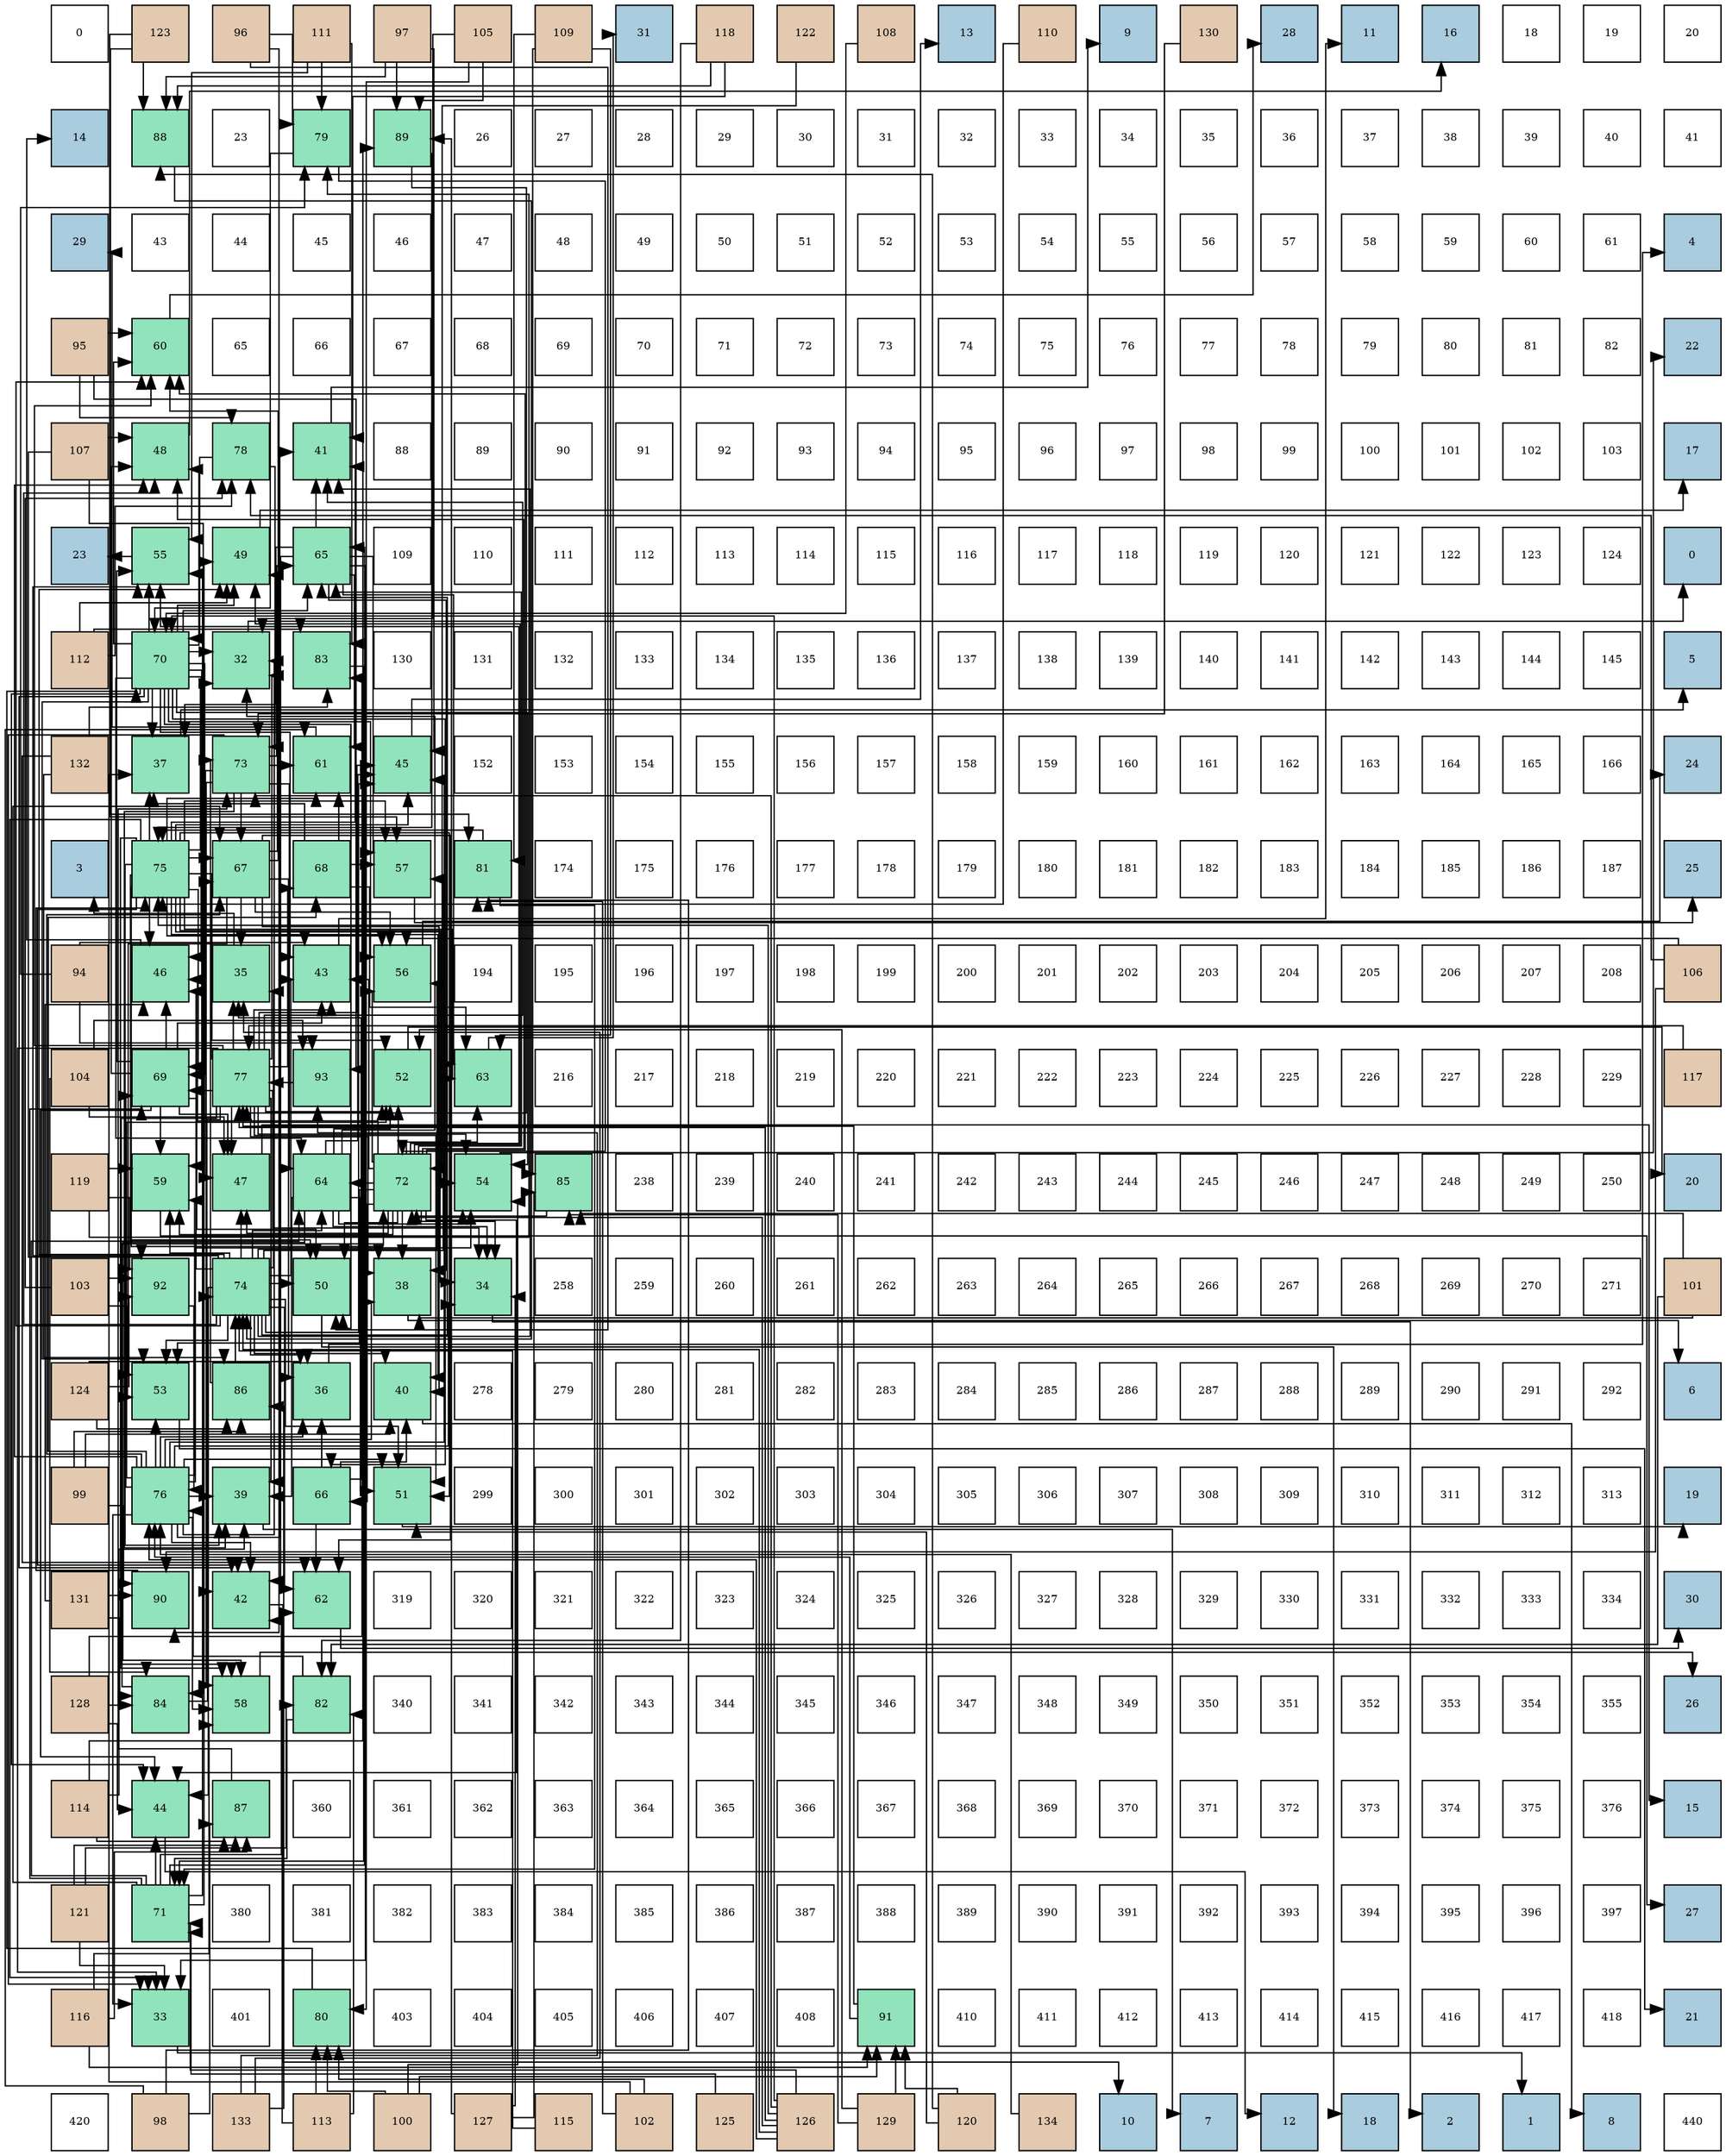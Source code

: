digraph layout{
 rankdir=TB;
 splines=ortho;
 node [style=filled shape=square fixedsize=true width=0.6];
0[label="0", fontsize=8, fillcolor="#ffffff"];
1[label="123", fontsize=8, fillcolor="#e3c9af"];
2[label="96", fontsize=8, fillcolor="#e3c9af"];
3[label="111", fontsize=8, fillcolor="#e3c9af"];
4[label="97", fontsize=8, fillcolor="#e3c9af"];
5[label="105", fontsize=8, fillcolor="#e3c9af"];
6[label="109", fontsize=8, fillcolor="#e3c9af"];
7[label="31", fontsize=8, fillcolor="#a9ccde"];
8[label="118", fontsize=8, fillcolor="#e3c9af"];
9[label="122", fontsize=8, fillcolor="#e3c9af"];
10[label="108", fontsize=8, fillcolor="#e3c9af"];
11[label="13", fontsize=8, fillcolor="#a9ccde"];
12[label="110", fontsize=8, fillcolor="#e3c9af"];
13[label="9", fontsize=8, fillcolor="#a9ccde"];
14[label="130", fontsize=8, fillcolor="#e3c9af"];
15[label="28", fontsize=8, fillcolor="#a9ccde"];
16[label="11", fontsize=8, fillcolor="#a9ccde"];
17[label="16", fontsize=8, fillcolor="#a9ccde"];
18[label="18", fontsize=8, fillcolor="#ffffff"];
19[label="19", fontsize=8, fillcolor="#ffffff"];
20[label="20", fontsize=8, fillcolor="#ffffff"];
21[label="14", fontsize=8, fillcolor="#a9ccde"];
22[label="88", fontsize=8, fillcolor="#91e3bb"];
23[label="23", fontsize=8, fillcolor="#ffffff"];
24[label="79", fontsize=8, fillcolor="#91e3bb"];
25[label="89", fontsize=8, fillcolor="#91e3bb"];
26[label="26", fontsize=8, fillcolor="#ffffff"];
27[label="27", fontsize=8, fillcolor="#ffffff"];
28[label="28", fontsize=8, fillcolor="#ffffff"];
29[label="29", fontsize=8, fillcolor="#ffffff"];
30[label="30", fontsize=8, fillcolor="#ffffff"];
31[label="31", fontsize=8, fillcolor="#ffffff"];
32[label="32", fontsize=8, fillcolor="#ffffff"];
33[label="33", fontsize=8, fillcolor="#ffffff"];
34[label="34", fontsize=8, fillcolor="#ffffff"];
35[label="35", fontsize=8, fillcolor="#ffffff"];
36[label="36", fontsize=8, fillcolor="#ffffff"];
37[label="37", fontsize=8, fillcolor="#ffffff"];
38[label="38", fontsize=8, fillcolor="#ffffff"];
39[label="39", fontsize=8, fillcolor="#ffffff"];
40[label="40", fontsize=8, fillcolor="#ffffff"];
41[label="41", fontsize=8, fillcolor="#ffffff"];
42[label="29", fontsize=8, fillcolor="#a9ccde"];
43[label="43", fontsize=8, fillcolor="#ffffff"];
44[label="44", fontsize=8, fillcolor="#ffffff"];
45[label="45", fontsize=8, fillcolor="#ffffff"];
46[label="46", fontsize=8, fillcolor="#ffffff"];
47[label="47", fontsize=8, fillcolor="#ffffff"];
48[label="48", fontsize=8, fillcolor="#ffffff"];
49[label="49", fontsize=8, fillcolor="#ffffff"];
50[label="50", fontsize=8, fillcolor="#ffffff"];
51[label="51", fontsize=8, fillcolor="#ffffff"];
52[label="52", fontsize=8, fillcolor="#ffffff"];
53[label="53", fontsize=8, fillcolor="#ffffff"];
54[label="54", fontsize=8, fillcolor="#ffffff"];
55[label="55", fontsize=8, fillcolor="#ffffff"];
56[label="56", fontsize=8, fillcolor="#ffffff"];
57[label="57", fontsize=8, fillcolor="#ffffff"];
58[label="58", fontsize=8, fillcolor="#ffffff"];
59[label="59", fontsize=8, fillcolor="#ffffff"];
60[label="60", fontsize=8, fillcolor="#ffffff"];
61[label="61", fontsize=8, fillcolor="#ffffff"];
62[label="4", fontsize=8, fillcolor="#a9ccde"];
63[label="95", fontsize=8, fillcolor="#e3c9af"];
64[label="60", fontsize=8, fillcolor="#91e3bb"];
65[label="65", fontsize=8, fillcolor="#ffffff"];
66[label="66", fontsize=8, fillcolor="#ffffff"];
67[label="67", fontsize=8, fillcolor="#ffffff"];
68[label="68", fontsize=8, fillcolor="#ffffff"];
69[label="69", fontsize=8, fillcolor="#ffffff"];
70[label="70", fontsize=8, fillcolor="#ffffff"];
71[label="71", fontsize=8, fillcolor="#ffffff"];
72[label="72", fontsize=8, fillcolor="#ffffff"];
73[label="73", fontsize=8, fillcolor="#ffffff"];
74[label="74", fontsize=8, fillcolor="#ffffff"];
75[label="75", fontsize=8, fillcolor="#ffffff"];
76[label="76", fontsize=8, fillcolor="#ffffff"];
77[label="77", fontsize=8, fillcolor="#ffffff"];
78[label="78", fontsize=8, fillcolor="#ffffff"];
79[label="79", fontsize=8, fillcolor="#ffffff"];
80[label="80", fontsize=8, fillcolor="#ffffff"];
81[label="81", fontsize=8, fillcolor="#ffffff"];
82[label="82", fontsize=8, fillcolor="#ffffff"];
83[label="22", fontsize=8, fillcolor="#a9ccde"];
84[label="107", fontsize=8, fillcolor="#e3c9af"];
85[label="48", fontsize=8, fillcolor="#91e3bb"];
86[label="78", fontsize=8, fillcolor="#91e3bb"];
87[label="41", fontsize=8, fillcolor="#91e3bb"];
88[label="88", fontsize=8, fillcolor="#ffffff"];
89[label="89", fontsize=8, fillcolor="#ffffff"];
90[label="90", fontsize=8, fillcolor="#ffffff"];
91[label="91", fontsize=8, fillcolor="#ffffff"];
92[label="92", fontsize=8, fillcolor="#ffffff"];
93[label="93", fontsize=8, fillcolor="#ffffff"];
94[label="94", fontsize=8, fillcolor="#ffffff"];
95[label="95", fontsize=8, fillcolor="#ffffff"];
96[label="96", fontsize=8, fillcolor="#ffffff"];
97[label="97", fontsize=8, fillcolor="#ffffff"];
98[label="98", fontsize=8, fillcolor="#ffffff"];
99[label="99", fontsize=8, fillcolor="#ffffff"];
100[label="100", fontsize=8, fillcolor="#ffffff"];
101[label="101", fontsize=8, fillcolor="#ffffff"];
102[label="102", fontsize=8, fillcolor="#ffffff"];
103[label="103", fontsize=8, fillcolor="#ffffff"];
104[label="17", fontsize=8, fillcolor="#a9ccde"];
105[label="23", fontsize=8, fillcolor="#a9ccde"];
106[label="55", fontsize=8, fillcolor="#91e3bb"];
107[label="49", fontsize=8, fillcolor="#91e3bb"];
108[label="65", fontsize=8, fillcolor="#91e3bb"];
109[label="109", fontsize=8, fillcolor="#ffffff"];
110[label="110", fontsize=8, fillcolor="#ffffff"];
111[label="111", fontsize=8, fillcolor="#ffffff"];
112[label="112", fontsize=8, fillcolor="#ffffff"];
113[label="113", fontsize=8, fillcolor="#ffffff"];
114[label="114", fontsize=8, fillcolor="#ffffff"];
115[label="115", fontsize=8, fillcolor="#ffffff"];
116[label="116", fontsize=8, fillcolor="#ffffff"];
117[label="117", fontsize=8, fillcolor="#ffffff"];
118[label="118", fontsize=8, fillcolor="#ffffff"];
119[label="119", fontsize=8, fillcolor="#ffffff"];
120[label="120", fontsize=8, fillcolor="#ffffff"];
121[label="121", fontsize=8, fillcolor="#ffffff"];
122[label="122", fontsize=8, fillcolor="#ffffff"];
123[label="123", fontsize=8, fillcolor="#ffffff"];
124[label="124", fontsize=8, fillcolor="#ffffff"];
125[label="0", fontsize=8, fillcolor="#a9ccde"];
126[label="112", fontsize=8, fillcolor="#e3c9af"];
127[label="70", fontsize=8, fillcolor="#91e3bb"];
128[label="32", fontsize=8, fillcolor="#91e3bb"];
129[label="83", fontsize=8, fillcolor="#91e3bb"];
130[label="130", fontsize=8, fillcolor="#ffffff"];
131[label="131", fontsize=8, fillcolor="#ffffff"];
132[label="132", fontsize=8, fillcolor="#ffffff"];
133[label="133", fontsize=8, fillcolor="#ffffff"];
134[label="134", fontsize=8, fillcolor="#ffffff"];
135[label="135", fontsize=8, fillcolor="#ffffff"];
136[label="136", fontsize=8, fillcolor="#ffffff"];
137[label="137", fontsize=8, fillcolor="#ffffff"];
138[label="138", fontsize=8, fillcolor="#ffffff"];
139[label="139", fontsize=8, fillcolor="#ffffff"];
140[label="140", fontsize=8, fillcolor="#ffffff"];
141[label="141", fontsize=8, fillcolor="#ffffff"];
142[label="142", fontsize=8, fillcolor="#ffffff"];
143[label="143", fontsize=8, fillcolor="#ffffff"];
144[label="144", fontsize=8, fillcolor="#ffffff"];
145[label="145", fontsize=8, fillcolor="#ffffff"];
146[label="5", fontsize=8, fillcolor="#a9ccde"];
147[label="132", fontsize=8, fillcolor="#e3c9af"];
148[label="37", fontsize=8, fillcolor="#91e3bb"];
149[label="73", fontsize=8, fillcolor="#91e3bb"];
150[label="61", fontsize=8, fillcolor="#91e3bb"];
151[label="45", fontsize=8, fillcolor="#91e3bb"];
152[label="152", fontsize=8, fillcolor="#ffffff"];
153[label="153", fontsize=8, fillcolor="#ffffff"];
154[label="154", fontsize=8, fillcolor="#ffffff"];
155[label="155", fontsize=8, fillcolor="#ffffff"];
156[label="156", fontsize=8, fillcolor="#ffffff"];
157[label="157", fontsize=8, fillcolor="#ffffff"];
158[label="158", fontsize=8, fillcolor="#ffffff"];
159[label="159", fontsize=8, fillcolor="#ffffff"];
160[label="160", fontsize=8, fillcolor="#ffffff"];
161[label="161", fontsize=8, fillcolor="#ffffff"];
162[label="162", fontsize=8, fillcolor="#ffffff"];
163[label="163", fontsize=8, fillcolor="#ffffff"];
164[label="164", fontsize=8, fillcolor="#ffffff"];
165[label="165", fontsize=8, fillcolor="#ffffff"];
166[label="166", fontsize=8, fillcolor="#ffffff"];
167[label="24", fontsize=8, fillcolor="#a9ccde"];
168[label="3", fontsize=8, fillcolor="#a9ccde"];
169[label="75", fontsize=8, fillcolor="#91e3bb"];
170[label="67", fontsize=8, fillcolor="#91e3bb"];
171[label="68", fontsize=8, fillcolor="#91e3bb"];
172[label="57", fontsize=8, fillcolor="#91e3bb"];
173[label="81", fontsize=8, fillcolor="#91e3bb"];
174[label="174", fontsize=8, fillcolor="#ffffff"];
175[label="175", fontsize=8, fillcolor="#ffffff"];
176[label="176", fontsize=8, fillcolor="#ffffff"];
177[label="177", fontsize=8, fillcolor="#ffffff"];
178[label="178", fontsize=8, fillcolor="#ffffff"];
179[label="179", fontsize=8, fillcolor="#ffffff"];
180[label="180", fontsize=8, fillcolor="#ffffff"];
181[label="181", fontsize=8, fillcolor="#ffffff"];
182[label="182", fontsize=8, fillcolor="#ffffff"];
183[label="183", fontsize=8, fillcolor="#ffffff"];
184[label="184", fontsize=8, fillcolor="#ffffff"];
185[label="185", fontsize=8, fillcolor="#ffffff"];
186[label="186", fontsize=8, fillcolor="#ffffff"];
187[label="187", fontsize=8, fillcolor="#ffffff"];
188[label="25", fontsize=8, fillcolor="#a9ccde"];
189[label="94", fontsize=8, fillcolor="#e3c9af"];
190[label="46", fontsize=8, fillcolor="#91e3bb"];
191[label="35", fontsize=8, fillcolor="#91e3bb"];
192[label="43", fontsize=8, fillcolor="#91e3bb"];
193[label="56", fontsize=8, fillcolor="#91e3bb"];
194[label="194", fontsize=8, fillcolor="#ffffff"];
195[label="195", fontsize=8, fillcolor="#ffffff"];
196[label="196", fontsize=8, fillcolor="#ffffff"];
197[label="197", fontsize=8, fillcolor="#ffffff"];
198[label="198", fontsize=8, fillcolor="#ffffff"];
199[label="199", fontsize=8, fillcolor="#ffffff"];
200[label="200", fontsize=8, fillcolor="#ffffff"];
201[label="201", fontsize=8, fillcolor="#ffffff"];
202[label="202", fontsize=8, fillcolor="#ffffff"];
203[label="203", fontsize=8, fillcolor="#ffffff"];
204[label="204", fontsize=8, fillcolor="#ffffff"];
205[label="205", fontsize=8, fillcolor="#ffffff"];
206[label="206", fontsize=8, fillcolor="#ffffff"];
207[label="207", fontsize=8, fillcolor="#ffffff"];
208[label="208", fontsize=8, fillcolor="#ffffff"];
209[label="106", fontsize=8, fillcolor="#e3c9af"];
210[label="104", fontsize=8, fillcolor="#e3c9af"];
211[label="69", fontsize=8, fillcolor="#91e3bb"];
212[label="77", fontsize=8, fillcolor="#91e3bb"];
213[label="93", fontsize=8, fillcolor="#91e3bb"];
214[label="52", fontsize=8, fillcolor="#91e3bb"];
215[label="63", fontsize=8, fillcolor="#91e3bb"];
216[label="216", fontsize=8, fillcolor="#ffffff"];
217[label="217", fontsize=8, fillcolor="#ffffff"];
218[label="218", fontsize=8, fillcolor="#ffffff"];
219[label="219", fontsize=8, fillcolor="#ffffff"];
220[label="220", fontsize=8, fillcolor="#ffffff"];
221[label="221", fontsize=8, fillcolor="#ffffff"];
222[label="222", fontsize=8, fillcolor="#ffffff"];
223[label="223", fontsize=8, fillcolor="#ffffff"];
224[label="224", fontsize=8, fillcolor="#ffffff"];
225[label="225", fontsize=8, fillcolor="#ffffff"];
226[label="226", fontsize=8, fillcolor="#ffffff"];
227[label="227", fontsize=8, fillcolor="#ffffff"];
228[label="228", fontsize=8, fillcolor="#ffffff"];
229[label="229", fontsize=8, fillcolor="#ffffff"];
230[label="117", fontsize=8, fillcolor="#e3c9af"];
231[label="119", fontsize=8, fillcolor="#e3c9af"];
232[label="59", fontsize=8, fillcolor="#91e3bb"];
233[label="47", fontsize=8, fillcolor="#91e3bb"];
234[label="64", fontsize=8, fillcolor="#91e3bb"];
235[label="72", fontsize=8, fillcolor="#91e3bb"];
236[label="54", fontsize=8, fillcolor="#91e3bb"];
237[label="85", fontsize=8, fillcolor="#91e3bb"];
238[label="238", fontsize=8, fillcolor="#ffffff"];
239[label="239", fontsize=8, fillcolor="#ffffff"];
240[label="240", fontsize=8, fillcolor="#ffffff"];
241[label="241", fontsize=8, fillcolor="#ffffff"];
242[label="242", fontsize=8, fillcolor="#ffffff"];
243[label="243", fontsize=8, fillcolor="#ffffff"];
244[label="244", fontsize=8, fillcolor="#ffffff"];
245[label="245", fontsize=8, fillcolor="#ffffff"];
246[label="246", fontsize=8, fillcolor="#ffffff"];
247[label="247", fontsize=8, fillcolor="#ffffff"];
248[label="248", fontsize=8, fillcolor="#ffffff"];
249[label="249", fontsize=8, fillcolor="#ffffff"];
250[label="250", fontsize=8, fillcolor="#ffffff"];
251[label="20", fontsize=8, fillcolor="#a9ccde"];
252[label="103", fontsize=8, fillcolor="#e3c9af"];
253[label="92", fontsize=8, fillcolor="#91e3bb"];
254[label="74", fontsize=8, fillcolor="#91e3bb"];
255[label="50", fontsize=8, fillcolor="#91e3bb"];
256[label="38", fontsize=8, fillcolor="#91e3bb"];
257[label="34", fontsize=8, fillcolor="#91e3bb"];
258[label="258", fontsize=8, fillcolor="#ffffff"];
259[label="259", fontsize=8, fillcolor="#ffffff"];
260[label="260", fontsize=8, fillcolor="#ffffff"];
261[label="261", fontsize=8, fillcolor="#ffffff"];
262[label="262", fontsize=8, fillcolor="#ffffff"];
263[label="263", fontsize=8, fillcolor="#ffffff"];
264[label="264", fontsize=8, fillcolor="#ffffff"];
265[label="265", fontsize=8, fillcolor="#ffffff"];
266[label="266", fontsize=8, fillcolor="#ffffff"];
267[label="267", fontsize=8, fillcolor="#ffffff"];
268[label="268", fontsize=8, fillcolor="#ffffff"];
269[label="269", fontsize=8, fillcolor="#ffffff"];
270[label="270", fontsize=8, fillcolor="#ffffff"];
271[label="271", fontsize=8, fillcolor="#ffffff"];
272[label="101", fontsize=8, fillcolor="#e3c9af"];
273[label="124", fontsize=8, fillcolor="#e3c9af"];
274[label="53", fontsize=8, fillcolor="#91e3bb"];
275[label="86", fontsize=8, fillcolor="#91e3bb"];
276[label="36", fontsize=8, fillcolor="#91e3bb"];
277[label="40", fontsize=8, fillcolor="#91e3bb"];
278[label="278", fontsize=8, fillcolor="#ffffff"];
279[label="279", fontsize=8, fillcolor="#ffffff"];
280[label="280", fontsize=8, fillcolor="#ffffff"];
281[label="281", fontsize=8, fillcolor="#ffffff"];
282[label="282", fontsize=8, fillcolor="#ffffff"];
283[label="283", fontsize=8, fillcolor="#ffffff"];
284[label="284", fontsize=8, fillcolor="#ffffff"];
285[label="285", fontsize=8, fillcolor="#ffffff"];
286[label="286", fontsize=8, fillcolor="#ffffff"];
287[label="287", fontsize=8, fillcolor="#ffffff"];
288[label="288", fontsize=8, fillcolor="#ffffff"];
289[label="289", fontsize=8, fillcolor="#ffffff"];
290[label="290", fontsize=8, fillcolor="#ffffff"];
291[label="291", fontsize=8, fillcolor="#ffffff"];
292[label="292", fontsize=8, fillcolor="#ffffff"];
293[label="6", fontsize=8, fillcolor="#a9ccde"];
294[label="99", fontsize=8, fillcolor="#e3c9af"];
295[label="76", fontsize=8, fillcolor="#91e3bb"];
296[label="39", fontsize=8, fillcolor="#91e3bb"];
297[label="66", fontsize=8, fillcolor="#91e3bb"];
298[label="51", fontsize=8, fillcolor="#91e3bb"];
299[label="299", fontsize=8, fillcolor="#ffffff"];
300[label="300", fontsize=8, fillcolor="#ffffff"];
301[label="301", fontsize=8, fillcolor="#ffffff"];
302[label="302", fontsize=8, fillcolor="#ffffff"];
303[label="303", fontsize=8, fillcolor="#ffffff"];
304[label="304", fontsize=8, fillcolor="#ffffff"];
305[label="305", fontsize=8, fillcolor="#ffffff"];
306[label="306", fontsize=8, fillcolor="#ffffff"];
307[label="307", fontsize=8, fillcolor="#ffffff"];
308[label="308", fontsize=8, fillcolor="#ffffff"];
309[label="309", fontsize=8, fillcolor="#ffffff"];
310[label="310", fontsize=8, fillcolor="#ffffff"];
311[label="311", fontsize=8, fillcolor="#ffffff"];
312[label="312", fontsize=8, fillcolor="#ffffff"];
313[label="313", fontsize=8, fillcolor="#ffffff"];
314[label="19", fontsize=8, fillcolor="#a9ccde"];
315[label="131", fontsize=8, fillcolor="#e3c9af"];
316[label="90", fontsize=8, fillcolor="#91e3bb"];
317[label="42", fontsize=8, fillcolor="#91e3bb"];
318[label="62", fontsize=8, fillcolor="#91e3bb"];
319[label="319", fontsize=8, fillcolor="#ffffff"];
320[label="320", fontsize=8, fillcolor="#ffffff"];
321[label="321", fontsize=8, fillcolor="#ffffff"];
322[label="322", fontsize=8, fillcolor="#ffffff"];
323[label="323", fontsize=8, fillcolor="#ffffff"];
324[label="324", fontsize=8, fillcolor="#ffffff"];
325[label="325", fontsize=8, fillcolor="#ffffff"];
326[label="326", fontsize=8, fillcolor="#ffffff"];
327[label="327", fontsize=8, fillcolor="#ffffff"];
328[label="328", fontsize=8, fillcolor="#ffffff"];
329[label="329", fontsize=8, fillcolor="#ffffff"];
330[label="330", fontsize=8, fillcolor="#ffffff"];
331[label="331", fontsize=8, fillcolor="#ffffff"];
332[label="332", fontsize=8, fillcolor="#ffffff"];
333[label="333", fontsize=8, fillcolor="#ffffff"];
334[label="334", fontsize=8, fillcolor="#ffffff"];
335[label="30", fontsize=8, fillcolor="#a9ccde"];
336[label="128", fontsize=8, fillcolor="#e3c9af"];
337[label="84", fontsize=8, fillcolor="#91e3bb"];
338[label="58", fontsize=8, fillcolor="#91e3bb"];
339[label="82", fontsize=8, fillcolor="#91e3bb"];
340[label="340", fontsize=8, fillcolor="#ffffff"];
341[label="341", fontsize=8, fillcolor="#ffffff"];
342[label="342", fontsize=8, fillcolor="#ffffff"];
343[label="343", fontsize=8, fillcolor="#ffffff"];
344[label="344", fontsize=8, fillcolor="#ffffff"];
345[label="345", fontsize=8, fillcolor="#ffffff"];
346[label="346", fontsize=8, fillcolor="#ffffff"];
347[label="347", fontsize=8, fillcolor="#ffffff"];
348[label="348", fontsize=8, fillcolor="#ffffff"];
349[label="349", fontsize=8, fillcolor="#ffffff"];
350[label="350", fontsize=8, fillcolor="#ffffff"];
351[label="351", fontsize=8, fillcolor="#ffffff"];
352[label="352", fontsize=8, fillcolor="#ffffff"];
353[label="353", fontsize=8, fillcolor="#ffffff"];
354[label="354", fontsize=8, fillcolor="#ffffff"];
355[label="355", fontsize=8, fillcolor="#ffffff"];
356[label="26", fontsize=8, fillcolor="#a9ccde"];
357[label="114", fontsize=8, fillcolor="#e3c9af"];
358[label="44", fontsize=8, fillcolor="#91e3bb"];
359[label="87", fontsize=8, fillcolor="#91e3bb"];
360[label="360", fontsize=8, fillcolor="#ffffff"];
361[label="361", fontsize=8, fillcolor="#ffffff"];
362[label="362", fontsize=8, fillcolor="#ffffff"];
363[label="363", fontsize=8, fillcolor="#ffffff"];
364[label="364", fontsize=8, fillcolor="#ffffff"];
365[label="365", fontsize=8, fillcolor="#ffffff"];
366[label="366", fontsize=8, fillcolor="#ffffff"];
367[label="367", fontsize=8, fillcolor="#ffffff"];
368[label="368", fontsize=8, fillcolor="#ffffff"];
369[label="369", fontsize=8, fillcolor="#ffffff"];
370[label="370", fontsize=8, fillcolor="#ffffff"];
371[label="371", fontsize=8, fillcolor="#ffffff"];
372[label="372", fontsize=8, fillcolor="#ffffff"];
373[label="373", fontsize=8, fillcolor="#ffffff"];
374[label="374", fontsize=8, fillcolor="#ffffff"];
375[label="375", fontsize=8, fillcolor="#ffffff"];
376[label="376", fontsize=8, fillcolor="#ffffff"];
377[label="15", fontsize=8, fillcolor="#a9ccde"];
378[label="121", fontsize=8, fillcolor="#e3c9af"];
379[label="71", fontsize=8, fillcolor="#91e3bb"];
380[label="380", fontsize=8, fillcolor="#ffffff"];
381[label="381", fontsize=8, fillcolor="#ffffff"];
382[label="382", fontsize=8, fillcolor="#ffffff"];
383[label="383", fontsize=8, fillcolor="#ffffff"];
384[label="384", fontsize=8, fillcolor="#ffffff"];
385[label="385", fontsize=8, fillcolor="#ffffff"];
386[label="386", fontsize=8, fillcolor="#ffffff"];
387[label="387", fontsize=8, fillcolor="#ffffff"];
388[label="388", fontsize=8, fillcolor="#ffffff"];
389[label="389", fontsize=8, fillcolor="#ffffff"];
390[label="390", fontsize=8, fillcolor="#ffffff"];
391[label="391", fontsize=8, fillcolor="#ffffff"];
392[label="392", fontsize=8, fillcolor="#ffffff"];
393[label="393", fontsize=8, fillcolor="#ffffff"];
394[label="394", fontsize=8, fillcolor="#ffffff"];
395[label="395", fontsize=8, fillcolor="#ffffff"];
396[label="396", fontsize=8, fillcolor="#ffffff"];
397[label="397", fontsize=8, fillcolor="#ffffff"];
398[label="27", fontsize=8, fillcolor="#a9ccde"];
399[label="116", fontsize=8, fillcolor="#e3c9af"];
400[label="33", fontsize=8, fillcolor="#91e3bb"];
401[label="401", fontsize=8, fillcolor="#ffffff"];
402[label="80", fontsize=8, fillcolor="#91e3bb"];
403[label="403", fontsize=8, fillcolor="#ffffff"];
404[label="404", fontsize=8, fillcolor="#ffffff"];
405[label="405", fontsize=8, fillcolor="#ffffff"];
406[label="406", fontsize=8, fillcolor="#ffffff"];
407[label="407", fontsize=8, fillcolor="#ffffff"];
408[label="408", fontsize=8, fillcolor="#ffffff"];
409[label="91", fontsize=8, fillcolor="#91e3bb"];
410[label="410", fontsize=8, fillcolor="#ffffff"];
411[label="411", fontsize=8, fillcolor="#ffffff"];
412[label="412", fontsize=8, fillcolor="#ffffff"];
413[label="413", fontsize=8, fillcolor="#ffffff"];
414[label="414", fontsize=8, fillcolor="#ffffff"];
415[label="415", fontsize=8, fillcolor="#ffffff"];
416[label="416", fontsize=8, fillcolor="#ffffff"];
417[label="417", fontsize=8, fillcolor="#ffffff"];
418[label="418", fontsize=8, fillcolor="#ffffff"];
419[label="21", fontsize=8, fillcolor="#a9ccde"];
420[label="420", fontsize=8, fillcolor="#ffffff"];
421[label="98", fontsize=8, fillcolor="#e3c9af"];
422[label="133", fontsize=8, fillcolor="#e3c9af"];
423[label="113", fontsize=8, fillcolor="#e3c9af"];
424[label="100", fontsize=8, fillcolor="#e3c9af"];
425[label="127", fontsize=8, fillcolor="#e3c9af"];
426[label="115", fontsize=8, fillcolor="#e3c9af"];
427[label="102", fontsize=8, fillcolor="#e3c9af"];
428[label="125", fontsize=8, fillcolor="#e3c9af"];
429[label="126", fontsize=8, fillcolor="#e3c9af"];
430[label="129", fontsize=8, fillcolor="#e3c9af"];
431[label="120", fontsize=8, fillcolor="#e3c9af"];
432[label="134", fontsize=8, fillcolor="#e3c9af"];
433[label="10", fontsize=8, fillcolor="#a9ccde"];
434[label="7", fontsize=8, fillcolor="#a9ccde"];
435[label="12", fontsize=8, fillcolor="#a9ccde"];
436[label="18", fontsize=8, fillcolor="#a9ccde"];
437[label="2", fontsize=8, fillcolor="#a9ccde"];
438[label="1", fontsize=8, fillcolor="#a9ccde"];
439[label="8", fontsize=8, fillcolor="#a9ccde"];
440[label="440", fontsize=8, fillcolor="#ffffff"];
edge [constraint=false, style=vis];128 -> 125;
400 -> 438;
257 -> 437;
191 -> 168;
276 -> 62;
148 -> 146;
256 -> 293;
296 -> 434;
277 -> 439;
87 -> 13;
317 -> 433;
192 -> 16;
358 -> 435;
151 -> 11;
190 -> 21;
233 -> 377;
85 -> 17;
107 -> 104;
255 -> 436;
298 -> 314;
214 -> 251;
274 -> 419;
236 -> 83;
106 -> 105;
193 -> 167;
172 -> 188;
338 -> 356;
232 -> 398;
64 -> 15;
150 -> 42;
318 -> 335;
215 -> 7;
234 -> 128;
234 -> 257;
234 -> 296;
234 -> 151;
234 -> 298;
234 -> 214;
234 -> 236;
234 -> 338;
108 -> 400;
108 -> 148;
108 -> 256;
108 -> 87;
108 -> 317;
108 -> 172;
108 -> 150;
108 -> 215;
297 -> 191;
297 -> 276;
297 -> 277;
297 -> 318;
170 -> 191;
170 -> 276;
170 -> 277;
170 -> 107;
170 -> 274;
170 -> 193;
170 -> 64;
170 -> 318;
171 -> 148;
171 -> 172;
171 -> 150;
171 -> 215;
211 -> 192;
211 -> 358;
211 -> 190;
211 -> 233;
211 -> 85;
211 -> 255;
211 -> 106;
211 -> 232;
127 -> 128;
127 -> 148;
127 -> 317;
127 -> 192;
127 -> 358;
127 -> 190;
127 -> 233;
127 -> 85;
127 -> 107;
127 -> 255;
127 -> 274;
127 -> 236;
127 -> 106;
127 -> 193;
127 -> 232;
127 -> 64;
127 -> 234;
127 -> 108;
127 -> 297;
379 -> 358;
379 -> 107;
379 -> 106;
379 -> 318;
379 -> 234;
379 -> 108;
379 -> 170;
379 -> 211;
235 -> 257;
235 -> 256;
235 -> 192;
235 -> 358;
235 -> 190;
235 -> 233;
235 -> 85;
235 -> 107;
235 -> 255;
235 -> 214;
235 -> 274;
235 -> 106;
235 -> 193;
235 -> 232;
235 -> 64;
235 -> 215;
235 -> 234;
235 -> 108;
235 -> 297;
149 -> 400;
149 -> 296;
149 -> 338;
149 -> 150;
149 -> 234;
149 -> 108;
149 -> 170;
149 -> 211;
254 -> 191;
254 -> 276;
254 -> 277;
254 -> 87;
254 -> 192;
254 -> 358;
254 -> 151;
254 -> 190;
254 -> 233;
254 -> 85;
254 -> 107;
254 -> 255;
254 -> 298;
254 -> 274;
254 -> 106;
254 -> 193;
254 -> 172;
254 -> 232;
254 -> 64;
254 -> 318;
254 -> 234;
254 -> 108;
169 -> 128;
169 -> 400;
169 -> 257;
169 -> 148;
169 -> 256;
169 -> 296;
169 -> 277;
169 -> 87;
169 -> 317;
169 -> 151;
169 -> 190;
169 -> 255;
169 -> 298;
169 -> 214;
169 -> 236;
169 -> 193;
169 -> 172;
169 -> 338;
169 -> 150;
169 -> 215;
169 -> 170;
169 -> 211;
295 -> 128;
295 -> 400;
295 -> 257;
295 -> 276;
295 -> 256;
295 -> 296;
295 -> 87;
295 -> 317;
295 -> 151;
295 -> 85;
295 -> 298;
295 -> 214;
295 -> 274;
295 -> 236;
295 -> 338;
295 -> 232;
295 -> 170;
295 -> 171;
295 -> 211;
212 -> 128;
212 -> 400;
212 -> 257;
212 -> 191;
212 -> 256;
212 -> 296;
212 -> 87;
212 -> 317;
212 -> 192;
212 -> 151;
212 -> 233;
212 -> 298;
212 -> 214;
212 -> 236;
212 -> 338;
212 -> 64;
212 -> 170;
212 -> 171;
212 -> 211;
86 -> 127;
86 -> 149;
24 -> 127;
24 -> 235;
402 -> 127;
173 -> 379;
173 -> 169;
339 -> 379;
339 -> 295;
129 -> 379;
337 -> 235;
337 -> 254;
237 -> 235;
275 -> 149;
275 -> 254;
359 -> 149;
22 -> 254;
25 -> 169;
25 -> 212;
316 -> 169;
409 -> 295;
409 -> 212;
253 -> 295;
213 -> 212;
189 -> 192;
189 -> 24;
189 -> 213;
63 -> 64;
63 -> 86;
63 -> 213;
2 -> 255;
2 -> 24;
2 -> 316;
4 -> 151;
4 -> 22;
4 -> 25;
421 -> 150;
421 -> 173;
421 -> 359;
294 -> 277;
294 -> 275;
294 -> 316;
424 -> 236;
424 -> 402;
424 -> 409;
272 -> 256;
272 -> 339;
272 -> 237;
427 -> 148;
427 -> 402;
427 -> 173;
252 -> 274;
252 -> 86;
252 -> 253;
210 -> 233;
210 -> 337;
210 -> 213;
5 -> 128;
5 -> 402;
5 -> 25;
209 -> 193;
209 -> 86;
209 -> 316;
84 -> 85;
84 -> 337;
84 -> 253;
10 -> 127;
6 -> 215;
6 -> 173;
6 -> 237;
12 -> 169;
3 -> 106;
3 -> 24;
3 -> 129;
126 -> 107;
126 -> 86;
126 -> 129;
423 -> 317;
423 -> 402;
423 -> 339;
357 -> 296;
357 -> 359;
357 -> 25;
426 -> 254;
399 -> 338;
399 -> 359;
399 -> 409;
230 -> 212;
8 -> 87;
8 -> 339;
8 -> 22;
231 -> 232;
231 -> 24;
231 -> 253;
431 -> 298;
431 -> 22;
431 -> 409;
378 -> 400;
378 -> 339;
378 -> 359;
9 -> 235;
1 -> 172;
1 -> 173;
1 -> 22;
273 -> 276;
273 -> 275;
273 -> 253;
428 -> 379;
429 -> 127;
429 -> 379;
429 -> 235;
429 -> 149;
429 -> 254;
429 -> 169;
429 -> 295;
429 -> 212;
425 -> 257;
425 -> 237;
425 -> 25;
336 -> 358;
336 -> 129;
336 -> 337;
430 -> 214;
430 -> 237;
430 -> 409;
14 -> 149;
315 -> 190;
315 -> 337;
315 -> 316;
147 -> 318;
147 -> 129;
147 -> 275;
422 -> 191;
422 -> 275;
422 -> 213;
432 -> 295;
edge [constraint=true, style=invis];
0 -> 21 -> 42 -> 63 -> 84 -> 105 -> 126 -> 147 -> 168 -> 189 -> 210 -> 231 -> 252 -> 273 -> 294 -> 315 -> 336 -> 357 -> 378 -> 399 -> 420;
1 -> 22 -> 43 -> 64 -> 85 -> 106 -> 127 -> 148 -> 169 -> 190 -> 211 -> 232 -> 253 -> 274 -> 295 -> 316 -> 337 -> 358 -> 379 -> 400 -> 421;
2 -> 23 -> 44 -> 65 -> 86 -> 107 -> 128 -> 149 -> 170 -> 191 -> 212 -> 233 -> 254 -> 275 -> 296 -> 317 -> 338 -> 359 -> 380 -> 401 -> 422;
3 -> 24 -> 45 -> 66 -> 87 -> 108 -> 129 -> 150 -> 171 -> 192 -> 213 -> 234 -> 255 -> 276 -> 297 -> 318 -> 339 -> 360 -> 381 -> 402 -> 423;
4 -> 25 -> 46 -> 67 -> 88 -> 109 -> 130 -> 151 -> 172 -> 193 -> 214 -> 235 -> 256 -> 277 -> 298 -> 319 -> 340 -> 361 -> 382 -> 403 -> 424;
5 -> 26 -> 47 -> 68 -> 89 -> 110 -> 131 -> 152 -> 173 -> 194 -> 215 -> 236 -> 257 -> 278 -> 299 -> 320 -> 341 -> 362 -> 383 -> 404 -> 425;
6 -> 27 -> 48 -> 69 -> 90 -> 111 -> 132 -> 153 -> 174 -> 195 -> 216 -> 237 -> 258 -> 279 -> 300 -> 321 -> 342 -> 363 -> 384 -> 405 -> 426;
7 -> 28 -> 49 -> 70 -> 91 -> 112 -> 133 -> 154 -> 175 -> 196 -> 217 -> 238 -> 259 -> 280 -> 301 -> 322 -> 343 -> 364 -> 385 -> 406 -> 427;
8 -> 29 -> 50 -> 71 -> 92 -> 113 -> 134 -> 155 -> 176 -> 197 -> 218 -> 239 -> 260 -> 281 -> 302 -> 323 -> 344 -> 365 -> 386 -> 407 -> 428;
9 -> 30 -> 51 -> 72 -> 93 -> 114 -> 135 -> 156 -> 177 -> 198 -> 219 -> 240 -> 261 -> 282 -> 303 -> 324 -> 345 -> 366 -> 387 -> 408 -> 429;
10 -> 31 -> 52 -> 73 -> 94 -> 115 -> 136 -> 157 -> 178 -> 199 -> 220 -> 241 -> 262 -> 283 -> 304 -> 325 -> 346 -> 367 -> 388 -> 409 -> 430;
11 -> 32 -> 53 -> 74 -> 95 -> 116 -> 137 -> 158 -> 179 -> 200 -> 221 -> 242 -> 263 -> 284 -> 305 -> 326 -> 347 -> 368 -> 389 -> 410 -> 431;
12 -> 33 -> 54 -> 75 -> 96 -> 117 -> 138 -> 159 -> 180 -> 201 -> 222 -> 243 -> 264 -> 285 -> 306 -> 327 -> 348 -> 369 -> 390 -> 411 -> 432;
13 -> 34 -> 55 -> 76 -> 97 -> 118 -> 139 -> 160 -> 181 -> 202 -> 223 -> 244 -> 265 -> 286 -> 307 -> 328 -> 349 -> 370 -> 391 -> 412 -> 433;
14 -> 35 -> 56 -> 77 -> 98 -> 119 -> 140 -> 161 -> 182 -> 203 -> 224 -> 245 -> 266 -> 287 -> 308 -> 329 -> 350 -> 371 -> 392 -> 413 -> 434;
15 -> 36 -> 57 -> 78 -> 99 -> 120 -> 141 -> 162 -> 183 -> 204 -> 225 -> 246 -> 267 -> 288 -> 309 -> 330 -> 351 -> 372 -> 393 -> 414 -> 435;
16 -> 37 -> 58 -> 79 -> 100 -> 121 -> 142 -> 163 -> 184 -> 205 -> 226 -> 247 -> 268 -> 289 -> 310 -> 331 -> 352 -> 373 -> 394 -> 415 -> 436;
17 -> 38 -> 59 -> 80 -> 101 -> 122 -> 143 -> 164 -> 185 -> 206 -> 227 -> 248 -> 269 -> 290 -> 311 -> 332 -> 353 -> 374 -> 395 -> 416 -> 437;
18 -> 39 -> 60 -> 81 -> 102 -> 123 -> 144 -> 165 -> 186 -> 207 -> 228 -> 249 -> 270 -> 291 -> 312 -> 333 -> 354 -> 375 -> 396 -> 417 -> 438;
19 -> 40 -> 61 -> 82 -> 103 -> 124 -> 145 -> 166 -> 187 -> 208 -> 229 -> 250 -> 271 -> 292 -> 313 -> 334 -> 355 -> 376 -> 397 -> 418 -> 439;
20 -> 41 -> 62 -> 83 -> 104 -> 125 -> 146 -> 167 -> 188 -> 209 -> 230 -> 251 -> 272 -> 293 -> 314 -> 335 -> 356 -> 377 -> 398 -> 419 -> 440;
rank = same {0 -> 1 -> 2 -> 3 -> 4 -> 5 -> 6 -> 7 -> 8 -> 9 -> 10 -> 11 -> 12 -> 13 -> 14 -> 15 -> 16 -> 17 -> 18 -> 19 -> 20};
rank = same {21 -> 22 -> 23 -> 24 -> 25 -> 26 -> 27 -> 28 -> 29 -> 30 -> 31 -> 32 -> 33 -> 34 -> 35 -> 36 -> 37 -> 38 -> 39 -> 40 -> 41};
rank = same {42 -> 43 -> 44 -> 45 -> 46 -> 47 -> 48 -> 49 -> 50 -> 51 -> 52 -> 53 -> 54 -> 55 -> 56 -> 57 -> 58 -> 59 -> 60 -> 61 -> 62};
rank = same {63 -> 64 -> 65 -> 66 -> 67 -> 68 -> 69 -> 70 -> 71 -> 72 -> 73 -> 74 -> 75 -> 76 -> 77 -> 78 -> 79 -> 80 -> 81 -> 82 -> 83};
rank = same {84 -> 85 -> 86 -> 87 -> 88 -> 89 -> 90 -> 91 -> 92 -> 93 -> 94 -> 95 -> 96 -> 97 -> 98 -> 99 -> 100 -> 101 -> 102 -> 103 -> 104};
rank = same {105 -> 106 -> 107 -> 108 -> 109 -> 110 -> 111 -> 112 -> 113 -> 114 -> 115 -> 116 -> 117 -> 118 -> 119 -> 120 -> 121 -> 122 -> 123 -> 124 -> 125};
rank = same {126 -> 127 -> 128 -> 129 -> 130 -> 131 -> 132 -> 133 -> 134 -> 135 -> 136 -> 137 -> 138 -> 139 -> 140 -> 141 -> 142 -> 143 -> 144 -> 145 -> 146};
rank = same {147 -> 148 -> 149 -> 150 -> 151 -> 152 -> 153 -> 154 -> 155 -> 156 -> 157 -> 158 -> 159 -> 160 -> 161 -> 162 -> 163 -> 164 -> 165 -> 166 -> 167};
rank = same {168 -> 169 -> 170 -> 171 -> 172 -> 173 -> 174 -> 175 -> 176 -> 177 -> 178 -> 179 -> 180 -> 181 -> 182 -> 183 -> 184 -> 185 -> 186 -> 187 -> 188};
rank = same {189 -> 190 -> 191 -> 192 -> 193 -> 194 -> 195 -> 196 -> 197 -> 198 -> 199 -> 200 -> 201 -> 202 -> 203 -> 204 -> 205 -> 206 -> 207 -> 208 -> 209};
rank = same {210 -> 211 -> 212 -> 213 -> 214 -> 215 -> 216 -> 217 -> 218 -> 219 -> 220 -> 221 -> 222 -> 223 -> 224 -> 225 -> 226 -> 227 -> 228 -> 229 -> 230};
rank = same {231 -> 232 -> 233 -> 234 -> 235 -> 236 -> 237 -> 238 -> 239 -> 240 -> 241 -> 242 -> 243 -> 244 -> 245 -> 246 -> 247 -> 248 -> 249 -> 250 -> 251};
rank = same {252 -> 253 -> 254 -> 255 -> 256 -> 257 -> 258 -> 259 -> 260 -> 261 -> 262 -> 263 -> 264 -> 265 -> 266 -> 267 -> 268 -> 269 -> 270 -> 271 -> 272};
rank = same {273 -> 274 -> 275 -> 276 -> 277 -> 278 -> 279 -> 280 -> 281 -> 282 -> 283 -> 284 -> 285 -> 286 -> 287 -> 288 -> 289 -> 290 -> 291 -> 292 -> 293};
rank = same {294 -> 295 -> 296 -> 297 -> 298 -> 299 -> 300 -> 301 -> 302 -> 303 -> 304 -> 305 -> 306 -> 307 -> 308 -> 309 -> 310 -> 311 -> 312 -> 313 -> 314};
rank = same {315 -> 316 -> 317 -> 318 -> 319 -> 320 -> 321 -> 322 -> 323 -> 324 -> 325 -> 326 -> 327 -> 328 -> 329 -> 330 -> 331 -> 332 -> 333 -> 334 -> 335};
rank = same {336 -> 337 -> 338 -> 339 -> 340 -> 341 -> 342 -> 343 -> 344 -> 345 -> 346 -> 347 -> 348 -> 349 -> 350 -> 351 -> 352 -> 353 -> 354 -> 355 -> 356};
rank = same {357 -> 358 -> 359 -> 360 -> 361 -> 362 -> 363 -> 364 -> 365 -> 366 -> 367 -> 368 -> 369 -> 370 -> 371 -> 372 -> 373 -> 374 -> 375 -> 376 -> 377};
rank = same {378 -> 379 -> 380 -> 381 -> 382 -> 383 -> 384 -> 385 -> 386 -> 387 -> 388 -> 389 -> 390 -> 391 -> 392 -> 393 -> 394 -> 395 -> 396 -> 397 -> 398};
rank = same {399 -> 400 -> 401 -> 402 -> 403 -> 404 -> 405 -> 406 -> 407 -> 408 -> 409 -> 410 -> 411 -> 412 -> 413 -> 414 -> 415 -> 416 -> 417 -> 418 -> 419};
rank = same {420 -> 421 -> 422 -> 423 -> 424 -> 425 -> 426 -> 427 -> 428 -> 429 -> 430 -> 431 -> 432 -> 433 -> 434 -> 435 -> 436 -> 437 -> 438 -> 439 -> 440};
}